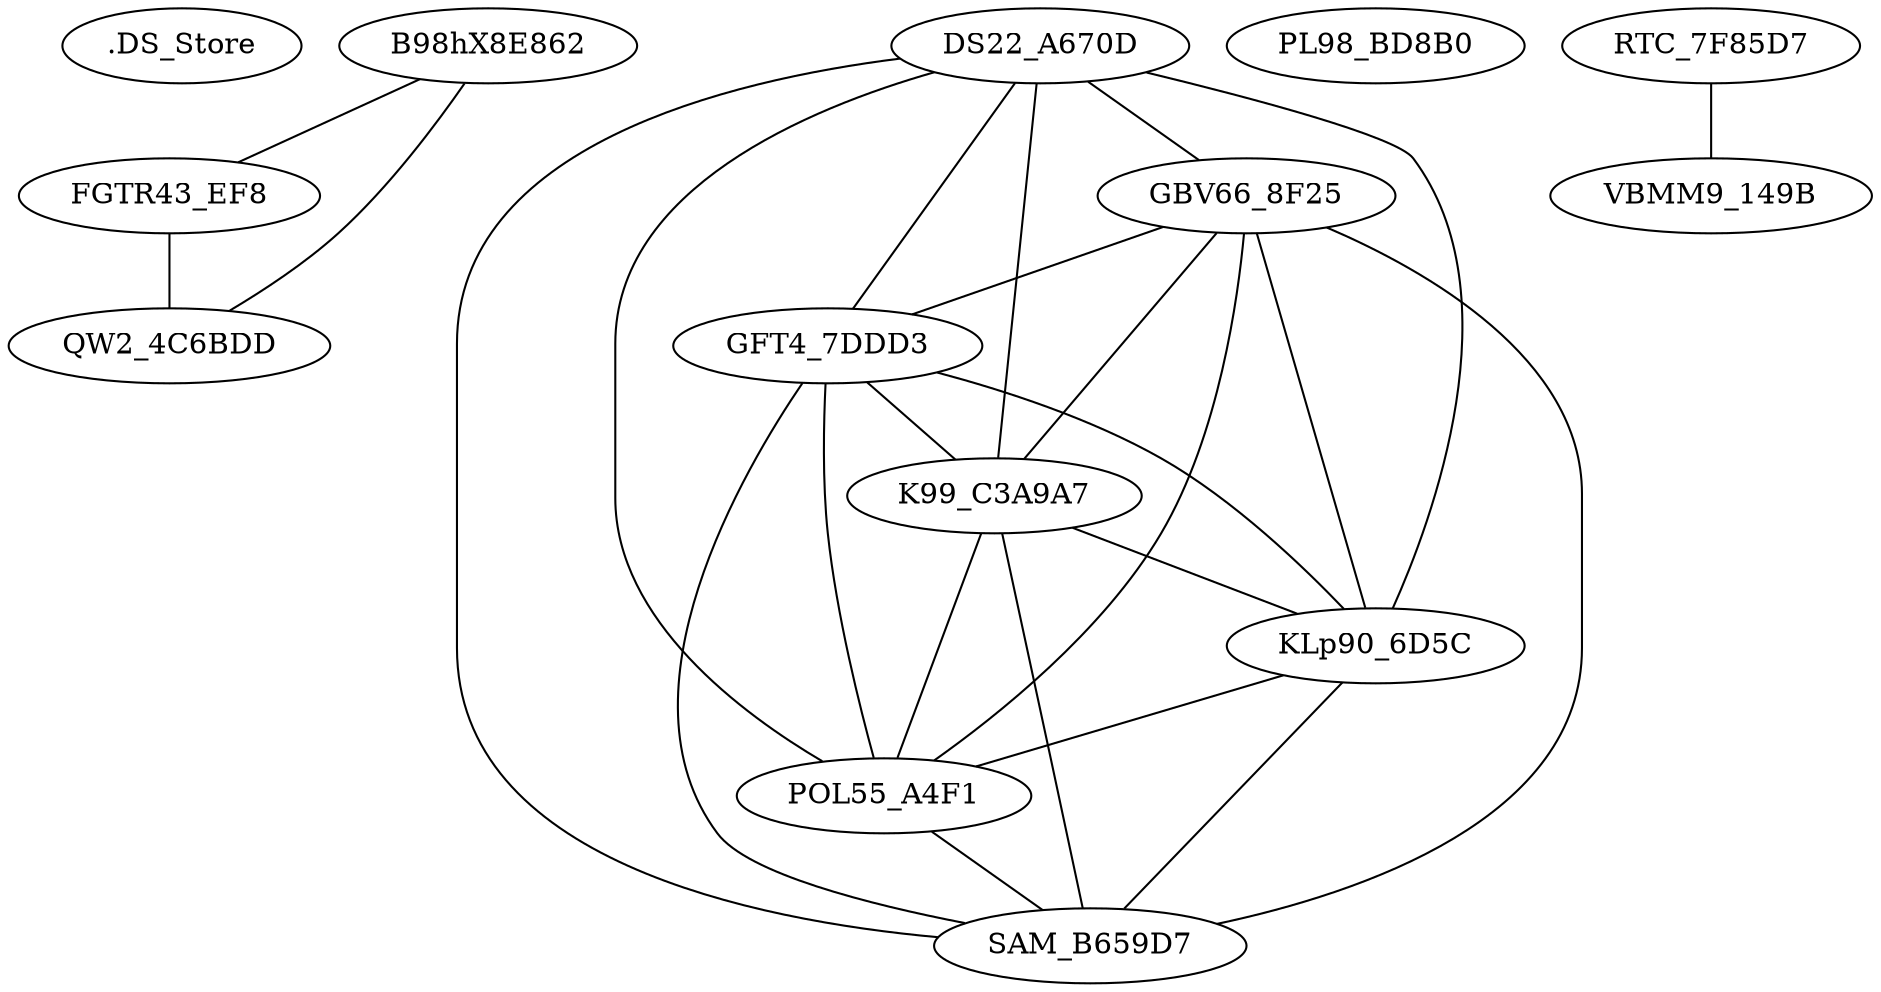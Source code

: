 strict graph {
"MALWR\.DS_Store" [label=".DS_Store"];
"MALWR\B98hX8E8622C393D7E832D39E620EAD5D3B49" [label=B98hX8E862];
"MALWR\DS22_A670D13D4D014169C4080328B8FEB86" [label="DS22_A670D"];
"MALWR\FGTR43_EF8E0FB20E7228C7492CCDC59D87C690" [label="FGTR43_EF8"];
"MALWR\GBV66_8F259BB36E00D124963CFA9B86F502E" [label="GBV66_8F25"];
"MALWR\GFT4_7DDD3D72EAD03C7518F5D47650C8572" [label="GFT4_7DDD3"];
"MALWR\K99_C3A9A7B026BFE0E55FF219FD6AA7D94" [label="K99_C3A9A7"];
"MALWR\KLp90_6D5C8FC4B14559F73B6136D85B94198" [label="KLp90_6D5C"];
"MALWR\PL98_BD8B082B7711BC980252F988BB0CA936" [label="PL98_BD8B0"];
"MALWR\POL55_A4F1ECC4D25B33395196B5D51A06790" [label="POL55_A4F1"];
"MALWR\QW2_4C6BDDCCA2695D6202DF38708E14FC7E" [label="QW2_4C6BDD"];
"MALWR\RTC_7F85D7F628CE62D1D8F7B39D8940472" [label="RTC_7F85D7"];
"MALWR\SAM_B659D71AE168E774FAAF38DB30F4A84" [label="SAM_B659D7"];
"MALWR\VBMM9_149B7BD7218AAB4E257D28469FDDB0D" [label="VBMM9_149B"];
"MALWR\B98hX8E8622C393D7E832D39E620EAD5D3B49" -- "MALWR\FGTR43_EF8E0FB20E7228C7492CCDC59D87C690" [weight=0.75];
"MALWR\B98hX8E8622C393D7E832D39E620EAD5D3B49" -- "MALWR\QW2_4C6BDDCCA2695D6202DF38708E14FC7E" [weight=0.75];
"MALWR\DS22_A670D13D4D014169C4080328B8FEB86" -- "MALWR\GBV66_8F259BB36E00D124963CFA9B86F502E" [weight=1.0];
"MALWR\DS22_A670D13D4D014169C4080328B8FEB86" -- "MALWR\GFT4_7DDD3D72EAD03C7518F5D47650C8572" [weight=0.7];
"MALWR\DS22_A670D13D4D014169C4080328B8FEB86" -- "MALWR\K99_C3A9A7B026BFE0E55FF219FD6AA7D94" [weight=1.0];
"MALWR\DS22_A670D13D4D014169C4080328B8FEB86" -- "MALWR\KLp90_6D5C8FC4B14559F73B6136D85B94198" [weight=1.0];
"MALWR\DS22_A670D13D4D014169C4080328B8FEB86" -- "MALWR\POL55_A4F1ECC4D25B33395196B5D51A06790" [weight=1.0];
"MALWR\DS22_A670D13D4D014169C4080328B8FEB86" -- "MALWR\SAM_B659D71AE168E774FAAF38DB30F4A84" [weight=1.0];
"MALWR\FGTR43_EF8E0FB20E7228C7492CCDC59D87C690" -- "MALWR\QW2_4C6BDDCCA2695D6202DF38708E14FC7E" [weight=1.0];
"MALWR\GBV66_8F259BB36E00D124963CFA9B86F502E" -- "MALWR\GFT4_7DDD3D72EAD03C7518F5D47650C8572" [weight=0.7];
"MALWR\GBV66_8F259BB36E00D124963CFA9B86F502E" -- "MALWR\K99_C3A9A7B026BFE0E55FF219FD6AA7D94" [weight=1.0];
"MALWR\GBV66_8F259BB36E00D124963CFA9B86F502E" -- "MALWR\KLp90_6D5C8FC4B14559F73B6136D85B94198" [weight=1.0];
"MALWR\GBV66_8F259BB36E00D124963CFA9B86F502E" -- "MALWR\POL55_A4F1ECC4D25B33395196B5D51A06790" [weight=1.0];
"MALWR\GBV66_8F259BB36E00D124963CFA9B86F502E" -- "MALWR\SAM_B659D71AE168E774FAAF38DB30F4A84" [weight=1.0];
"MALWR\GFT4_7DDD3D72EAD03C7518F5D47650C8572" -- "MALWR\K99_C3A9A7B026BFE0E55FF219FD6AA7D94" [weight=0.7];
"MALWR\GFT4_7DDD3D72EAD03C7518F5D47650C8572" -- "MALWR\KLp90_6D5C8FC4B14559F73B6136D85B94198" [weight=0.7];
"MALWR\GFT4_7DDD3D72EAD03C7518F5D47650C8572" -- "MALWR\POL55_A4F1ECC4D25B33395196B5D51A06790" [weight=0.7];
"MALWR\GFT4_7DDD3D72EAD03C7518F5D47650C8572" -- "MALWR\SAM_B659D71AE168E774FAAF38DB30F4A84" [weight=0.7];
"MALWR\K99_C3A9A7B026BFE0E55FF219FD6AA7D94" -- "MALWR\KLp90_6D5C8FC4B14559F73B6136D85B94198" [weight=1.0];
"MALWR\K99_C3A9A7B026BFE0E55FF219FD6AA7D94" -- "MALWR\POL55_A4F1ECC4D25B33395196B5D51A06790" [weight=1.0];
"MALWR\K99_C3A9A7B026BFE0E55FF219FD6AA7D94" -- "MALWR\SAM_B659D71AE168E774FAAF38DB30F4A84" [weight=1.0];
"MALWR\KLp90_6D5C8FC4B14559F73B6136D85B94198" -- "MALWR\POL55_A4F1ECC4D25B33395196B5D51A06790" [weight=1.0];
"MALWR\KLp90_6D5C8FC4B14559F73B6136D85B94198" -- "MALWR\SAM_B659D71AE168E774FAAF38DB30F4A84" [weight=1.0];
"MALWR\POL55_A4F1ECC4D25B33395196B5D51A06790" -- "MALWR\SAM_B659D71AE168E774FAAF38DB30F4A84" [weight=1.0];
"MALWR\RTC_7F85D7F628CE62D1D8F7B39D8940472" -- "MALWR\VBMM9_149B7BD7218AAB4E257D28469FDDB0D" [weight=1.0];
}
